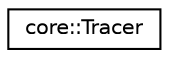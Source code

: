 digraph "Graphical Class Hierarchy"
{
 // LATEX_PDF_SIZE
  edge [fontname="Helvetica",fontsize="10",labelfontname="Helvetica",labelfontsize="10"];
  node [fontname="Helvetica",fontsize="10",shape=record];
  rankdir="LR";
  Node0 [label="core::Tracer",height=0.2,width=0.4,color="black", fillcolor="white", style="filled",URL="$classcore_1_1Tracer.html",tooltip="Tracing utility class."];
}
